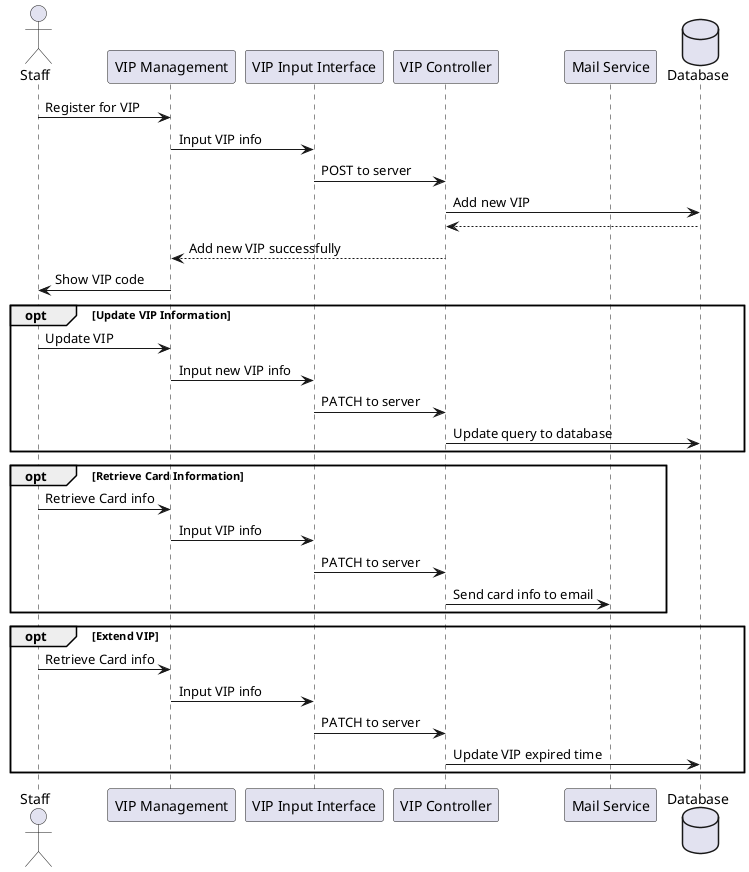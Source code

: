 @startuml

actor Staff as S
participant "VIP Management" as VM
participant "VIP Input Interface" as VII
participant "VIP Controller" as VC
participant "Mail Service" as MS
database Database as D

S -> VM: Register for VIP
VM -> VII: Input VIP info
VII -> VC: POST to server
VC -> D: Add new VIP
D --> VC
VC --> VM: Add new VIP successfully
VM -> S: Show VIP code

opt Update VIP Information
    S -> VM: Update VIP
    VM -> VII: Input new VIP info
    VII -> VC: PATCH to server
    VC -> D: Update query to database
end
opt Retrieve Card Information
    S -> VM: Retrieve Card info
    VM -> VII: Input VIP info
    VII -> VC: PATCH to server
    VC -> MS: Send card info to email
end
opt Extend VIP
    S -> VM: Retrieve Card info
    VM -> VII: Input VIP info
    VII -> VC: PATCH to server
    VC -> D: Update VIP expired time
end

@enduml